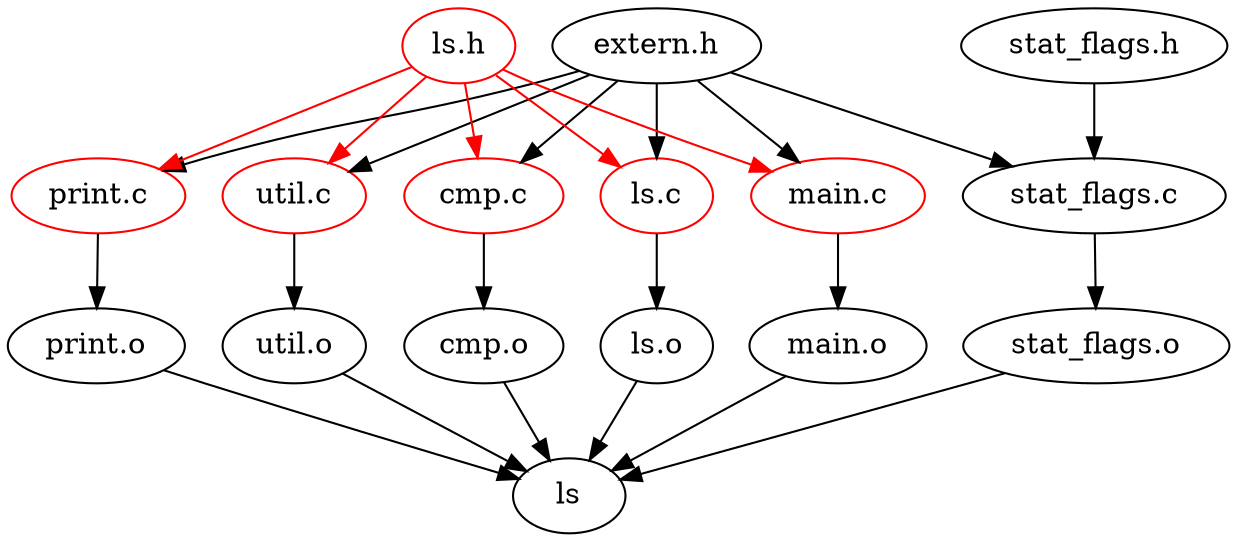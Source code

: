 digraph "make" {
	"cmp.o" -> "ls"
	"ls.o" -> "ls"
	"main.o" -> "ls"
	"print.o" -> "ls"
	"util.o" -> "ls"
	"stat_flags.o" -> "ls"
	"cmp.c" [ color="red" ];
	"cmp.c" -> "cmp.o"
	"ls.c" [ color="red" ];
	"ls.c" -> "ls.o"
	"main.c" [ color="red" ];
	"main.c" -> "main.o"
	"print.c" [ color="red" ];
	"print.c" -> "print.o"
	"stat_flags.c" -> "stat_flags.o"
	"util.c" [ color="red" ];
	"util.c" -> "util.o"
	"extern.h" -> "cmp.c"
	"extern.h" -> "ls.c"
	"extern.h" -> "main.c"
	"extern.h" -> "print.c"
	"extern.h" -> "stat_flags.c"
	"extern.h" -> "util.c"
	"ls.h" [ color="red" ];
	"ls.h" -> "cmp.c" [ color="red" ];
	"ls.h" -> "ls.c" [ color="red" ];
	"ls.h" -> "main.c" [ color="red"];
	"ls.h" -> "print.c" [ color="red"];
	"ls.h" -> "util.c" [ color="red"];
	"stat_flags.h" -> "stat_flags.c"
}
